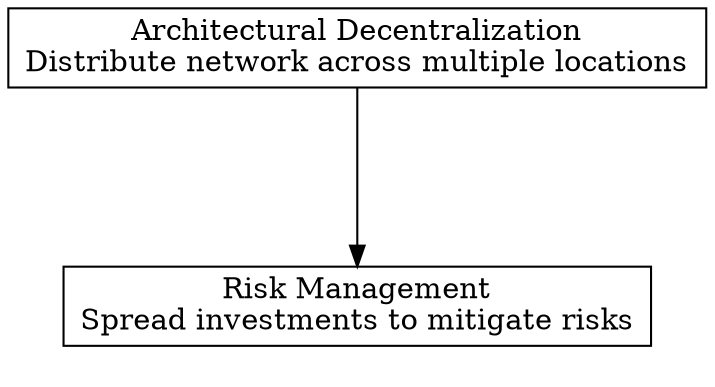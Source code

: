 digraph "" {
	graph [nodesep=0.6,
		rankdir=TB,
		ranksep=1.2
	];
	node [label="\N",
		shape=box
	];
	subgraph cluster_descendants {
		graph [rank=min,
			style=invis
		];
		"Risk Management"	[label="Risk Management\nSpread investments to mitigate risks"];
	}
	"Architectural Decentralization"	[label="Architectural Decentralization\nDistribute network across multiple locations"];
	"Architectural Decentralization" -> "Risk Management";
}
